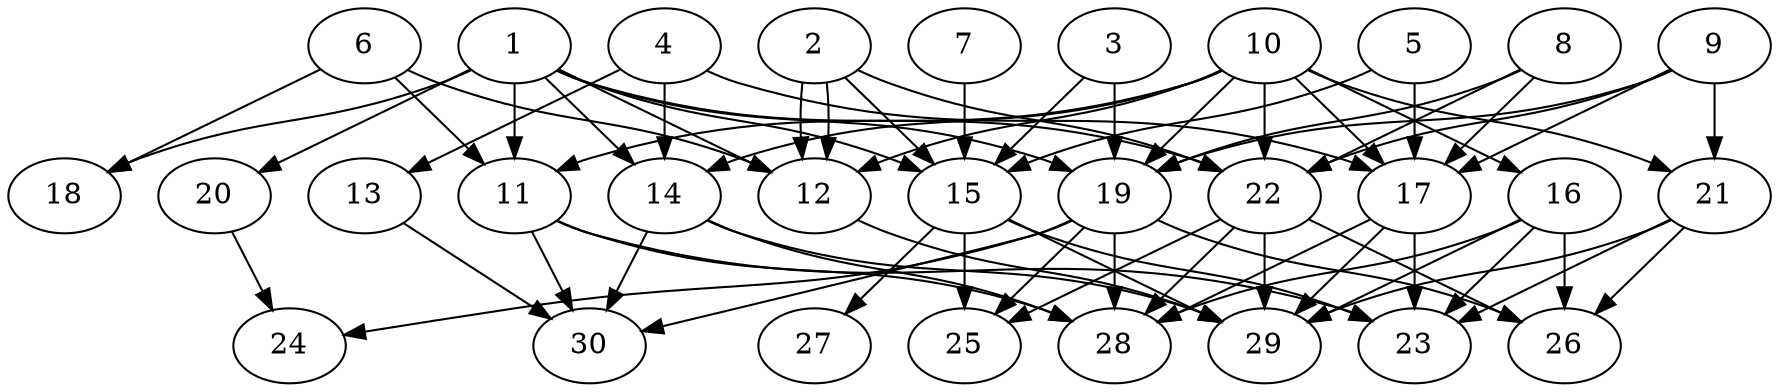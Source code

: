 // DAG automatically generated by daggen at Thu Oct  3 14:04:17 2019
// ./daggen --dot -n 30 --ccr 0.5 --fat 0.9 --regular 0.5 --density 0.6 --mindata 5242880 --maxdata 52428800 
digraph G {
  1 [size="36073472", alpha="0.12", expect_size="18036736"] 
  1 -> 11 [size ="18036736"]
  1 -> 12 [size ="18036736"]
  1 -> 14 [size ="18036736"]
  1 -> 15 [size ="18036736"]
  1 -> 18 [size ="18036736"]
  1 -> 19 [size ="18036736"]
  1 -> 20 [size ="18036736"]
  1 -> 22 [size ="18036736"]
  2 [size="22456320", alpha="0.20", expect_size="11228160"] 
  2 -> 12 [size ="11228160"]
  2 -> 12 [size ="11228160"]
  2 -> 15 [size ="11228160"]
  2 -> 22 [size ="11228160"]
  3 [size="48728064", alpha="0.14", expect_size="24364032"] 
  3 -> 15 [size ="24364032"]
  3 -> 19 [size ="24364032"]
  4 [size="80320512", alpha="0.08", expect_size="40160256"] 
  4 -> 13 [size ="40160256"]
  4 -> 14 [size ="40160256"]
  4 -> 17 [size ="40160256"]
  5 [size="59312128", alpha="0.17", expect_size="29656064"] 
  5 -> 15 [size ="29656064"]
  5 -> 17 [size ="29656064"]
  6 [size="66584576", alpha="0.10", expect_size="33292288"] 
  6 -> 11 [size ="33292288"]
  6 -> 12 [size ="33292288"]
  6 -> 18 [size ="33292288"]
  7 [size="40011776", alpha="0.10", expect_size="20005888"] 
  7 -> 15 [size ="20005888"]
  8 [size="104413184", alpha="0.05", expect_size="52206592"] 
  8 -> 17 [size ="52206592"]
  8 -> 19 [size ="52206592"]
  8 -> 22 [size ="52206592"]
  9 [size="80629760", alpha="0.00", expect_size="40314880"] 
  9 -> 17 [size ="40314880"]
  9 -> 19 [size ="40314880"]
  9 -> 21 [size ="40314880"]
  9 -> 22 [size ="40314880"]
  10 [size="16627712", alpha="0.03", expect_size="8313856"] 
  10 -> 11 [size ="8313856"]
  10 -> 12 [size ="8313856"]
  10 -> 14 [size ="8313856"]
  10 -> 16 [size ="8313856"]
  10 -> 17 [size ="8313856"]
  10 -> 19 [size ="8313856"]
  10 -> 21 [size ="8313856"]
  10 -> 22 [size ="8313856"]
  11 [size="43976704", alpha="0.11", expect_size="21988352"] 
  11 -> 23 [size ="21988352"]
  11 -> 28 [size ="21988352"]
  11 -> 30 [size ="21988352"]
  12 [size="102385664", alpha="0.14", expect_size="51192832"] 
  12 -> 29 [size ="51192832"]
  13 [size="101746688", alpha="0.18", expect_size="50873344"] 
  13 -> 30 [size ="50873344"]
  14 [size="73246720", alpha="0.19", expect_size="36623360"] 
  14 -> 28 [size ="36623360"]
  14 -> 29 [size ="36623360"]
  14 -> 30 [size ="36623360"]
  15 [size="16791552", alpha="0.13", expect_size="8395776"] 
  15 -> 23 [size ="8395776"]
  15 -> 25 [size ="8395776"]
  15 -> 27 [size ="8395776"]
  15 -> 29 [size ="8395776"]
  16 [size="96165888", alpha="0.11", expect_size="48082944"] 
  16 -> 23 [size ="48082944"]
  16 -> 26 [size ="48082944"]
  16 -> 28 [size ="48082944"]
  16 -> 29 [size ="48082944"]
  17 [size="50012160", alpha="0.04", expect_size="25006080"] 
  17 -> 23 [size ="25006080"]
  17 -> 28 [size ="25006080"]
  17 -> 29 [size ="25006080"]
  18 [size="97648640", alpha="0.13", expect_size="48824320"] 
  19 [size="28549120", alpha="0.05", expect_size="14274560"] 
  19 -> 24 [size ="14274560"]
  19 -> 25 [size ="14274560"]
  19 -> 26 [size ="14274560"]
  19 -> 28 [size ="14274560"]
  19 -> 30 [size ="14274560"]
  20 [size="30879744", alpha="0.18", expect_size="15439872"] 
  20 -> 24 [size ="15439872"]
  21 [size="43724800", alpha="0.17", expect_size="21862400"] 
  21 -> 23 [size ="21862400"]
  21 -> 26 [size ="21862400"]
  21 -> 29 [size ="21862400"]
  22 [size="95524864", alpha="0.17", expect_size="47762432"] 
  22 -> 25 [size ="47762432"]
  22 -> 26 [size ="47762432"]
  22 -> 28 [size ="47762432"]
  22 -> 29 [size ="47762432"]
  23 [size="69429248", alpha="0.06", expect_size="34714624"] 
  24 [size="62056448", alpha="0.10", expect_size="31028224"] 
  25 [size="59410432", alpha="0.04", expect_size="29705216"] 
  26 [size="27144192", alpha="0.10", expect_size="13572096"] 
  27 [size="77322240", alpha="0.03", expect_size="38661120"] 
  28 [size="97878016", alpha="0.15", expect_size="48939008"] 
  29 [size="64350208", alpha="0.02", expect_size="32175104"] 
  30 [size="89903104", alpha="0.10", expect_size="44951552"] 
}
